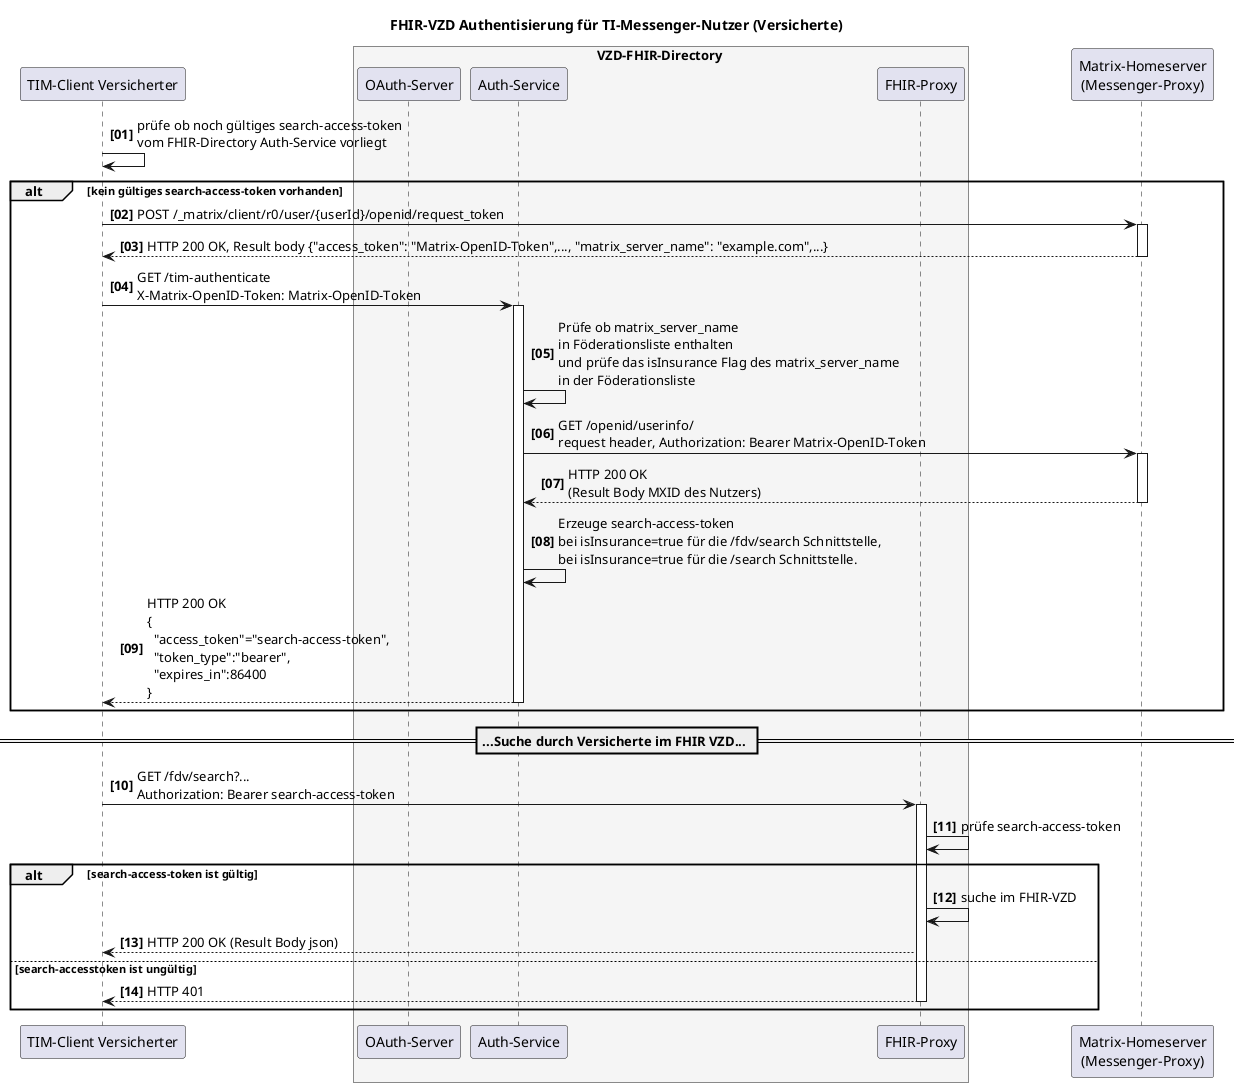 @startuml
autonumber 1 1 "<b>[00]"
title "FHIR-VZD Authentisierung für TI-Messenger-Nutzer (Versicherte)"

participant VClient as "TIM-Client Versicherter"

box VZD-FHIR-Directory #WhiteSmoke
    participant "OAuth-Server" as VzdOAuth
    participant "Auth-Service" as VzdAuth
    participant fp as "FHIR-Proxy"
end box

participant hs as "Matrix-Homeserver\n(Messenger-Proxy)"

VClient-> VClient: prüfe ob noch gültiges search-access-token\nvom FHIR-Directory Auth-Service vorliegt

alt kein gültiges search-access-token vorhanden
   VClient-> hs: POST /_matrix/client/r0/user/{userId}/openid/request_token
   activate hs
   hs --> VClient: HTTP 200 OK, Result body {"access_token": "Matrix-OpenID-Token",..., "matrix_server_name": "example.com",...}
   deactivate hs

   VClient->VzdAuth++: GET /tim-authenticate \nX-Matrix-OpenID-Token: Matrix-OpenID-Token

   VzdAuth-> VzdAuth: Prüfe ob matrix_server_name\nin Föderationsliste enthalten \nund prüfe das isInsurance Flag des matrix_server_name\nin der Föderationsliste
   VzdAuth-> hs: GET /openid/userinfo/\nrequest header, Authorization: Bearer Matrix-OpenID-Token
   activate hs
   hs --> VzdAuth: HTTP 200 OK\n(Result Body MXID des Nutzers)
   deactivate hs
   VzdAuth->VzdAuth: Erzeuge search-access-token\nbei isInsurance=true für die /fdv/search Schnittstelle,\nbei isInsurance=true für die /search Schnittstelle.
   VzdAuth--> VClient: HTTP 200 OK\n{\n  "access_token"="search-access-token",\n  "token_type":"bearer",\n  "expires_in":86400\n}
   deactivate VzdAuth

end

== ...Suche durch Versicherte im FHIR VZD... ==

VClient -> fp: GET /fdv/search?...\nAuthorization: Bearer search-access-token
activate fp
fp -> fp: prüfe search-access-token

alt search-access-token ist gültig
   fp -> fp: suche im FHIR-VZD
   fp --> VClient : HTTP 200 OK (Result Body json)
 else search-accesstoken ist ungültig
   fp --> VClient : HTTP 401
   deactivate fp
end

@enduml

